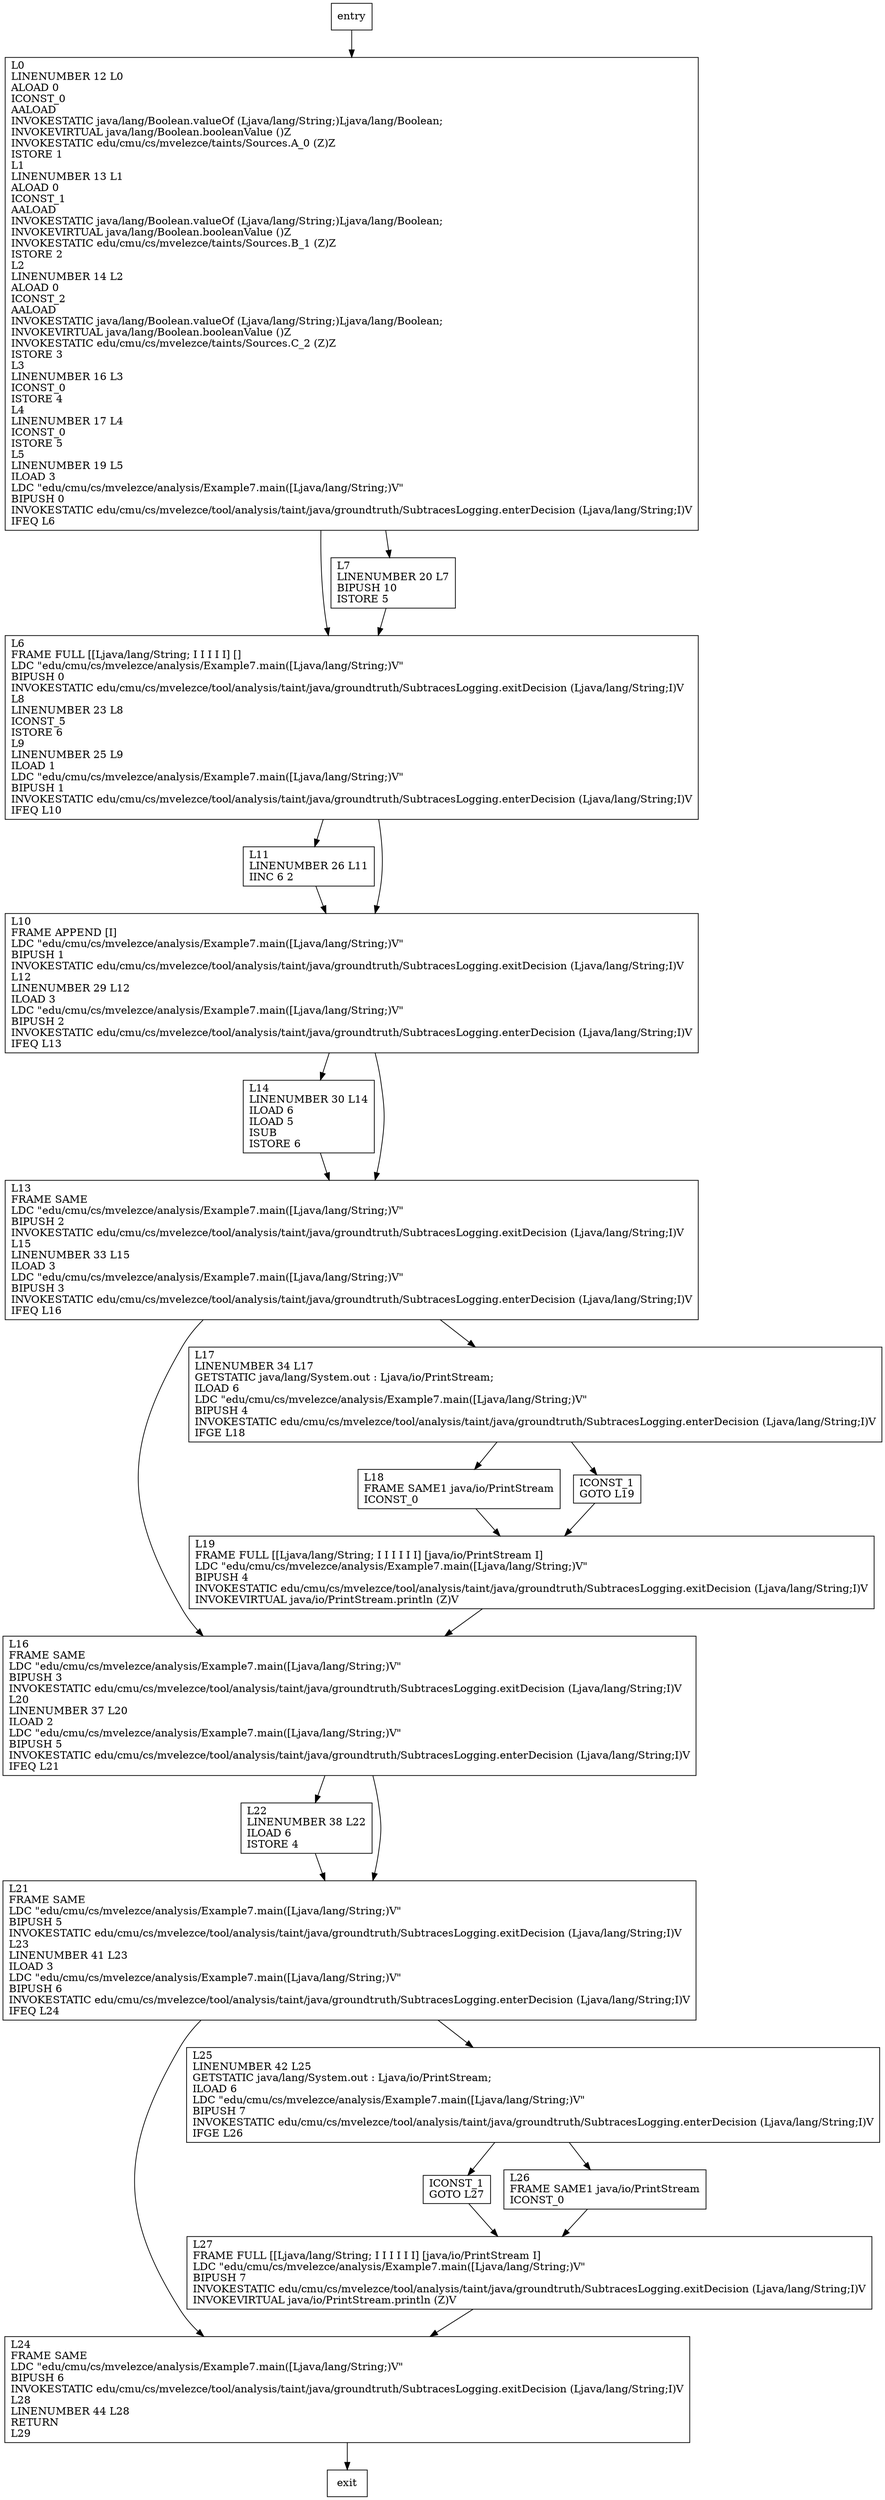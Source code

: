 digraph main {
node [shape=record];
1629826799 [label="L11\lLINENUMBER 26 L11\lIINC 6 2\l"];
1133886531 [label="ICONST_1\lGOTO L27\l"];
2022835295 [label="L14\lLINENUMBER 30 L14\lILOAD 6\lILOAD 5\lISUB\lISTORE 6\l"];
1753268331 [label="L13\lFRAME SAME\lLDC \"edu/cmu/cs/mvelezce/analysis/Example7.main([Ljava/lang/String;)V\"\lBIPUSH 2\lINVOKESTATIC edu/cmu/cs/mvelezce/tool/analysis/taint/java/groundtruth/SubtracesLogging.exitDecision (Ljava/lang/String;I)V\lL15\lLINENUMBER 33 L15\lILOAD 3\lLDC \"edu/cmu/cs/mvelezce/analysis/Example7.main([Ljava/lang/String;)V\"\lBIPUSH 3\lINVOKESTATIC edu/cmu/cs/mvelezce/tool/analysis/taint/java/groundtruth/SubtracesLogging.enterDecision (Ljava/lang/String;I)V\lIFEQ L16\l"];
845801360 [label="L18\lFRAME SAME1 java/io/PrintStream\lICONST_0\l"];
327929859 [label="L22\lLINENUMBER 38 L22\lILOAD 6\lISTORE 4\l"];
805838836 [label="L16\lFRAME SAME\lLDC \"edu/cmu/cs/mvelezce/analysis/Example7.main([Ljava/lang/String;)V\"\lBIPUSH 3\lINVOKESTATIC edu/cmu/cs/mvelezce/tool/analysis/taint/java/groundtruth/SubtracesLogging.exitDecision (Ljava/lang/String;I)V\lL20\lLINENUMBER 37 L20\lILOAD 2\lLDC \"edu/cmu/cs/mvelezce/analysis/Example7.main([Ljava/lang/String;)V\"\lBIPUSH 5\lINVOKESTATIC edu/cmu/cs/mvelezce/tool/analysis/taint/java/groundtruth/SubtracesLogging.enterDecision (Ljava/lang/String;I)V\lIFEQ L21\l"];
1558425201 [label="L0\lLINENUMBER 12 L0\lALOAD 0\lICONST_0\lAALOAD\lINVOKESTATIC java/lang/Boolean.valueOf (Ljava/lang/String;)Ljava/lang/Boolean;\lINVOKEVIRTUAL java/lang/Boolean.booleanValue ()Z\lINVOKESTATIC edu/cmu/cs/mvelezce/taints/Sources.A_0 (Z)Z\lISTORE 1\lL1\lLINENUMBER 13 L1\lALOAD 0\lICONST_1\lAALOAD\lINVOKESTATIC java/lang/Boolean.valueOf (Ljava/lang/String;)Ljava/lang/Boolean;\lINVOKEVIRTUAL java/lang/Boolean.booleanValue ()Z\lINVOKESTATIC edu/cmu/cs/mvelezce/taints/Sources.B_1 (Z)Z\lISTORE 2\lL2\lLINENUMBER 14 L2\lALOAD 0\lICONST_2\lAALOAD\lINVOKESTATIC java/lang/Boolean.valueOf (Ljava/lang/String;)Ljava/lang/Boolean;\lINVOKEVIRTUAL java/lang/Boolean.booleanValue ()Z\lINVOKESTATIC edu/cmu/cs/mvelezce/taints/Sources.C_2 (Z)Z\lISTORE 3\lL3\lLINENUMBER 16 L3\lICONST_0\lISTORE 4\lL4\lLINENUMBER 17 L4\lICONST_0\lISTORE 5\lL5\lLINENUMBER 19 L5\lILOAD 3\lLDC \"edu/cmu/cs/mvelezce/analysis/Example7.main([Ljava/lang/String;)V\"\lBIPUSH 0\lINVOKESTATIC edu/cmu/cs/mvelezce/tool/analysis/taint/java/groundtruth/SubtracesLogging.enterDecision (Ljava/lang/String;I)V\lIFEQ L6\l"];
169362565 [label="L6\lFRAME FULL [[Ljava/lang/String; I I I I I] []\lLDC \"edu/cmu/cs/mvelezce/analysis/Example7.main([Ljava/lang/String;)V\"\lBIPUSH 0\lINVOKESTATIC edu/cmu/cs/mvelezce/tool/analysis/taint/java/groundtruth/SubtracesLogging.exitDecision (Ljava/lang/String;I)V\lL8\lLINENUMBER 23 L8\lICONST_5\lISTORE 6\lL9\lLINENUMBER 25 L9\lILOAD 1\lLDC \"edu/cmu/cs/mvelezce/analysis/Example7.main([Ljava/lang/String;)V\"\lBIPUSH 1\lINVOKESTATIC edu/cmu/cs/mvelezce/tool/analysis/taint/java/groundtruth/SubtracesLogging.enterDecision (Ljava/lang/String;I)V\lIFEQ L10\l"];
886877453 [label="L17\lLINENUMBER 34 L17\lGETSTATIC java/lang/System.out : Ljava/io/PrintStream;\lILOAD 6\lLDC \"edu/cmu/cs/mvelezce/analysis/Example7.main([Ljava/lang/String;)V\"\lBIPUSH 4\lINVOKESTATIC edu/cmu/cs/mvelezce/tool/analysis/taint/java/groundtruth/SubtracesLogging.enterDecision (Ljava/lang/String;I)V\lIFGE L18\l"];
1122941334 [label="L19\lFRAME FULL [[Ljava/lang/String; I I I I I I] [java/io/PrintStream I]\lLDC \"edu/cmu/cs/mvelezce/analysis/Example7.main([Ljava/lang/String;)V\"\lBIPUSH 4\lINVOKESTATIC edu/cmu/cs/mvelezce/tool/analysis/taint/java/groundtruth/SubtracesLogging.exitDecision (Ljava/lang/String;I)V\lINVOKEVIRTUAL java/io/PrintStream.println (Z)V\l"];
1156479119 [label="L21\lFRAME SAME\lLDC \"edu/cmu/cs/mvelezce/analysis/Example7.main([Ljava/lang/String;)V\"\lBIPUSH 5\lINVOKESTATIC edu/cmu/cs/mvelezce/tool/analysis/taint/java/groundtruth/SubtracesLogging.exitDecision (Ljava/lang/String;I)V\lL23\lLINENUMBER 41 L23\lILOAD 3\lLDC \"edu/cmu/cs/mvelezce/analysis/Example7.main([Ljava/lang/String;)V\"\lBIPUSH 6\lINVOKESTATIC edu/cmu/cs/mvelezce/tool/analysis/taint/java/groundtruth/SubtracesLogging.enterDecision (Ljava/lang/String;I)V\lIFEQ L24\l"];
2136124320 [label="L27\lFRAME FULL [[Ljava/lang/String; I I I I I I] [java/io/PrintStream I]\lLDC \"edu/cmu/cs/mvelezce/analysis/Example7.main([Ljava/lang/String;)V\"\lBIPUSH 7\lINVOKESTATIC edu/cmu/cs/mvelezce/tool/analysis/taint/java/groundtruth/SubtracesLogging.exitDecision (Ljava/lang/String;I)V\lINVOKEVIRTUAL java/io/PrintStream.println (Z)V\l"];
552895644 [label="L10\lFRAME APPEND [I]\lLDC \"edu/cmu/cs/mvelezce/analysis/Example7.main([Ljava/lang/String;)V\"\lBIPUSH 1\lINVOKESTATIC edu/cmu/cs/mvelezce/tool/analysis/taint/java/groundtruth/SubtracesLogging.exitDecision (Ljava/lang/String;I)V\lL12\lLINENUMBER 29 L12\lILOAD 3\lLDC \"edu/cmu/cs/mvelezce/analysis/Example7.main([Ljava/lang/String;)V\"\lBIPUSH 2\lINVOKESTATIC edu/cmu/cs/mvelezce/tool/analysis/taint/java/groundtruth/SubtracesLogging.enterDecision (Ljava/lang/String;I)V\lIFEQ L13\l"];
1521594469 [label="ICONST_1\lGOTO L19\l"];
960905957 [label="L24\lFRAME SAME\lLDC \"edu/cmu/cs/mvelezce/analysis/Example7.main([Ljava/lang/String;)V\"\lBIPUSH 6\lINVOKESTATIC edu/cmu/cs/mvelezce/tool/analysis/taint/java/groundtruth/SubtracesLogging.exitDecision (Ljava/lang/String;I)V\lL28\lLINENUMBER 44 L28\lRETURN\lL29\l"];
2031952895 [label="L7\lLINENUMBER 20 L7\lBIPUSH 10\lISTORE 5\l"];
1955110590 [label="L26\lFRAME SAME1 java/io/PrintStream\lICONST_0\l"];
248741458 [label="L25\lLINENUMBER 42 L25\lGETSTATIC java/lang/System.out : Ljava/io/PrintStream;\lILOAD 6\lLDC \"edu/cmu/cs/mvelezce/analysis/Example7.main([Ljava/lang/String;)V\"\lBIPUSH 7\lINVOKESTATIC edu/cmu/cs/mvelezce/tool/analysis/taint/java/groundtruth/SubtracesLogging.enterDecision (Ljava/lang/String;I)V\lIFGE L26\l"];
entry;
exit;
1629826799 -> 552895644;
1133886531 -> 2136124320;
2022835295 -> 1753268331;
1753268331 -> 805838836;
1753268331 -> 886877453;
845801360 -> 1122941334;
327929859 -> 1156479119;
805838836 -> 1156479119;
805838836 -> 327929859;
1558425201 -> 169362565;
1558425201 -> 2031952895;
169362565 -> 1629826799;
169362565 -> 552895644;
886877453 -> 845801360;
886877453 -> 1521594469;
1122941334 -> 805838836;
1156479119 -> 960905957;
1156479119 -> 248741458;
entry -> 1558425201;
2136124320 -> 960905957;
552895644 -> 2022835295;
552895644 -> 1753268331;
1521594469 -> 1122941334;
960905957 -> exit;
2031952895 -> 169362565;
1955110590 -> 2136124320;
248741458 -> 1133886531;
248741458 -> 1955110590;
}
